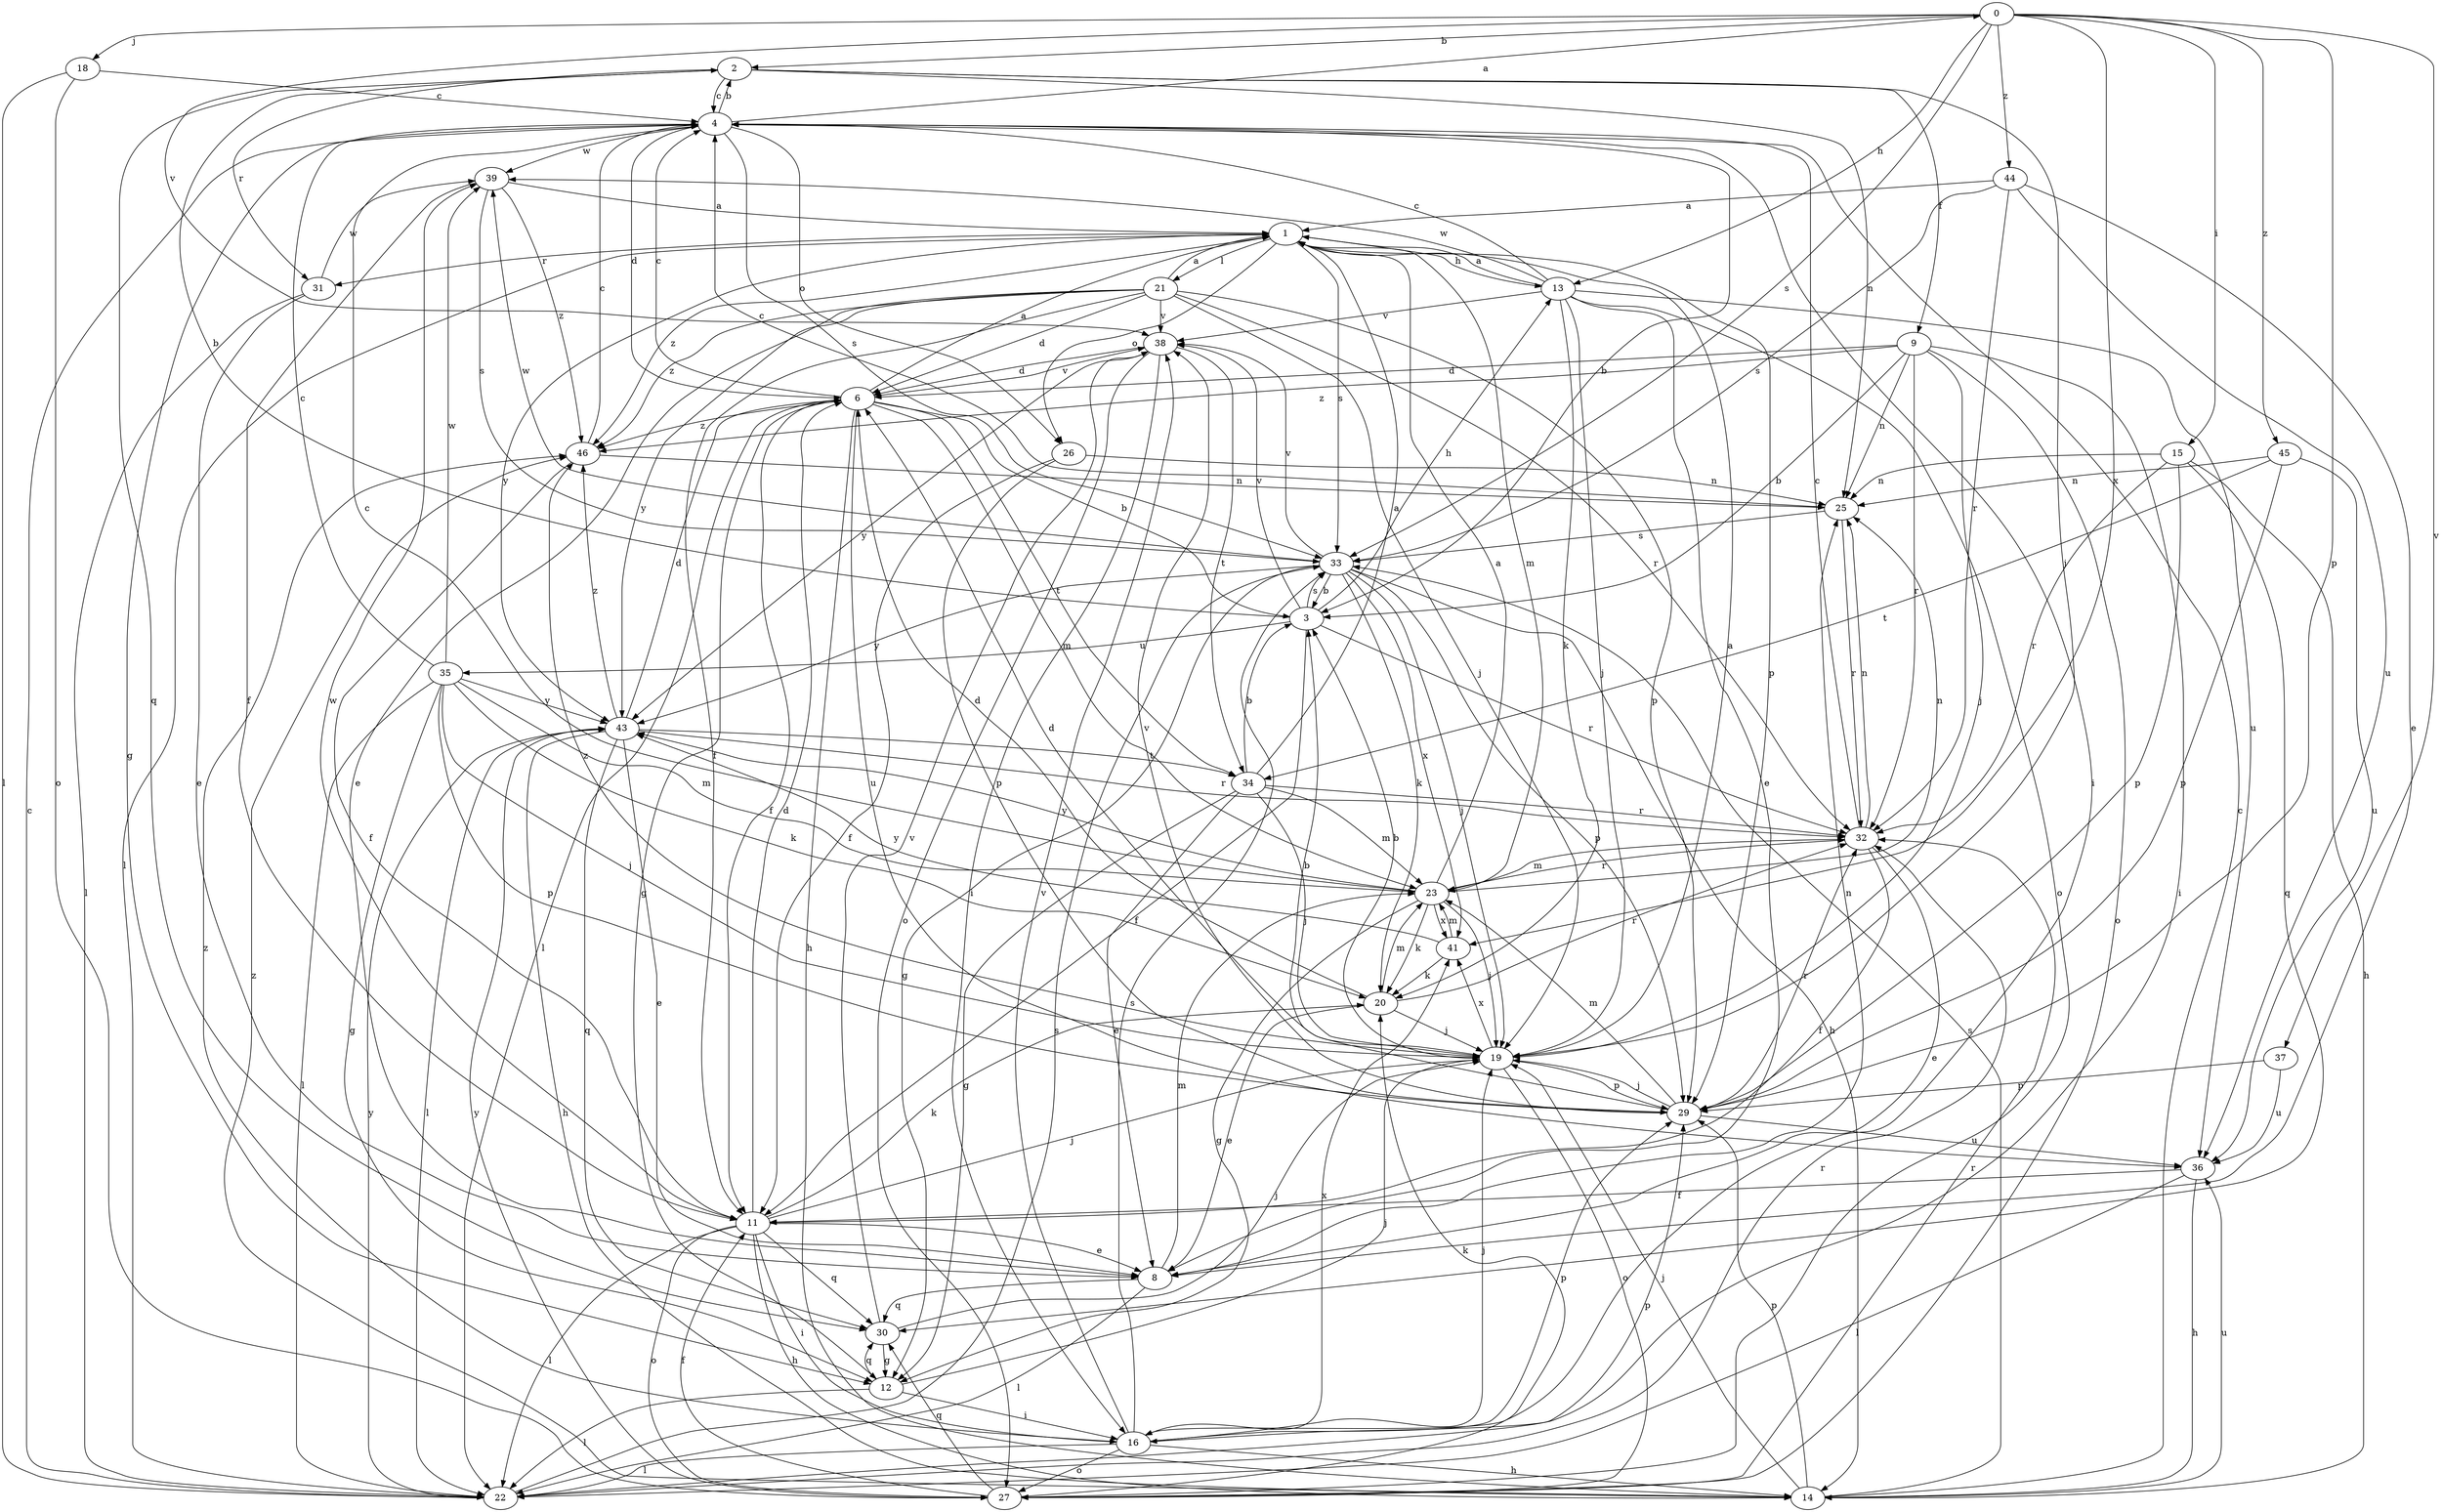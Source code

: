 strict digraph  {
0;
1;
2;
3;
4;
6;
8;
9;
11;
12;
13;
14;
15;
16;
18;
19;
20;
21;
22;
23;
25;
26;
27;
29;
30;
31;
32;
33;
34;
35;
36;
37;
38;
39;
41;
43;
44;
45;
46;
0 -> 2  [label=b];
0 -> 13  [label=h];
0 -> 15  [label=i];
0 -> 18  [label=j];
0 -> 29  [label=p];
0 -> 33  [label=s];
0 -> 37  [label=v];
0 -> 38  [label=v];
0 -> 41  [label=x];
0 -> 44  [label=z];
0 -> 45  [label=z];
1 -> 13  [label=h];
1 -> 21  [label=l];
1 -> 22  [label=l];
1 -> 23  [label=m];
1 -> 26  [label=o];
1 -> 29  [label=p];
1 -> 31  [label=r];
1 -> 33  [label=s];
1 -> 43  [label=y];
1 -> 46  [label=z];
2 -> 4  [label=c];
2 -> 9  [label=f];
2 -> 19  [label=j];
2 -> 25  [label=n];
2 -> 30  [label=q];
2 -> 31  [label=r];
3 -> 2  [label=b];
3 -> 11  [label=f];
3 -> 13  [label=h];
3 -> 32  [label=r];
3 -> 33  [label=s];
3 -> 35  [label=u];
3 -> 38  [label=v];
4 -> 0  [label=a];
4 -> 2  [label=b];
4 -> 3  [label=b];
4 -> 6  [label=d];
4 -> 12  [label=g];
4 -> 16  [label=i];
4 -> 26  [label=o];
4 -> 33  [label=s];
4 -> 39  [label=w];
6 -> 1  [label=a];
6 -> 3  [label=b];
6 -> 4  [label=c];
6 -> 11  [label=f];
6 -> 12  [label=g];
6 -> 14  [label=h];
6 -> 22  [label=l];
6 -> 23  [label=m];
6 -> 34  [label=t];
6 -> 36  [label=u];
6 -> 38  [label=v];
6 -> 46  [label=z];
8 -> 22  [label=l];
8 -> 23  [label=m];
8 -> 25  [label=n];
8 -> 30  [label=q];
9 -> 3  [label=b];
9 -> 6  [label=d];
9 -> 16  [label=i];
9 -> 19  [label=j];
9 -> 25  [label=n];
9 -> 27  [label=o];
9 -> 32  [label=r];
9 -> 46  [label=z];
11 -> 6  [label=d];
11 -> 8  [label=e];
11 -> 14  [label=h];
11 -> 16  [label=i];
11 -> 19  [label=j];
11 -> 20  [label=k];
11 -> 22  [label=l];
11 -> 27  [label=o];
11 -> 30  [label=q];
11 -> 39  [label=w];
12 -> 16  [label=i];
12 -> 19  [label=j];
12 -> 22  [label=l];
12 -> 30  [label=q];
13 -> 1  [label=a];
13 -> 4  [label=c];
13 -> 8  [label=e];
13 -> 19  [label=j];
13 -> 20  [label=k];
13 -> 27  [label=o];
13 -> 36  [label=u];
13 -> 38  [label=v];
13 -> 39  [label=w];
14 -> 4  [label=c];
14 -> 19  [label=j];
14 -> 29  [label=p];
14 -> 33  [label=s];
14 -> 36  [label=u];
14 -> 46  [label=z];
15 -> 14  [label=h];
15 -> 25  [label=n];
15 -> 29  [label=p];
15 -> 30  [label=q];
15 -> 32  [label=r];
16 -> 14  [label=h];
16 -> 19  [label=j];
16 -> 22  [label=l];
16 -> 27  [label=o];
16 -> 29  [label=p];
16 -> 33  [label=s];
16 -> 38  [label=v];
16 -> 41  [label=x];
16 -> 46  [label=z];
18 -> 4  [label=c];
18 -> 22  [label=l];
18 -> 27  [label=o];
19 -> 1  [label=a];
19 -> 3  [label=b];
19 -> 6  [label=d];
19 -> 27  [label=o];
19 -> 29  [label=p];
19 -> 41  [label=x];
19 -> 46  [label=z];
20 -> 6  [label=d];
20 -> 8  [label=e];
20 -> 19  [label=j];
20 -> 23  [label=m];
20 -> 32  [label=r];
21 -> 1  [label=a];
21 -> 6  [label=d];
21 -> 8  [label=e];
21 -> 11  [label=f];
21 -> 19  [label=j];
21 -> 29  [label=p];
21 -> 32  [label=r];
21 -> 38  [label=v];
21 -> 43  [label=y];
21 -> 46  [label=z];
22 -> 4  [label=c];
22 -> 29  [label=p];
22 -> 32  [label=r];
22 -> 33  [label=s];
22 -> 43  [label=y];
23 -> 1  [label=a];
23 -> 4  [label=c];
23 -> 12  [label=g];
23 -> 19  [label=j];
23 -> 20  [label=k];
23 -> 25  [label=n];
23 -> 32  [label=r];
23 -> 41  [label=x];
23 -> 43  [label=y];
25 -> 4  [label=c];
25 -> 32  [label=r];
25 -> 33  [label=s];
26 -> 11  [label=f];
26 -> 25  [label=n];
26 -> 29  [label=p];
27 -> 11  [label=f];
27 -> 20  [label=k];
27 -> 30  [label=q];
27 -> 32  [label=r];
27 -> 43  [label=y];
29 -> 3  [label=b];
29 -> 19  [label=j];
29 -> 23  [label=m];
29 -> 32  [label=r];
29 -> 36  [label=u];
29 -> 38  [label=v];
30 -> 12  [label=g];
30 -> 19  [label=j];
30 -> 38  [label=v];
31 -> 8  [label=e];
31 -> 22  [label=l];
31 -> 39  [label=w];
32 -> 4  [label=c];
32 -> 8  [label=e];
32 -> 11  [label=f];
32 -> 23  [label=m];
32 -> 25  [label=n];
33 -> 3  [label=b];
33 -> 12  [label=g];
33 -> 14  [label=h];
33 -> 19  [label=j];
33 -> 20  [label=k];
33 -> 29  [label=p];
33 -> 38  [label=v];
33 -> 39  [label=w];
33 -> 41  [label=x];
33 -> 43  [label=y];
34 -> 1  [label=a];
34 -> 3  [label=b];
34 -> 8  [label=e];
34 -> 12  [label=g];
34 -> 19  [label=j];
34 -> 23  [label=m];
34 -> 32  [label=r];
35 -> 4  [label=c];
35 -> 12  [label=g];
35 -> 19  [label=j];
35 -> 20  [label=k];
35 -> 22  [label=l];
35 -> 23  [label=m];
35 -> 29  [label=p];
35 -> 39  [label=w];
35 -> 43  [label=y];
36 -> 11  [label=f];
36 -> 14  [label=h];
36 -> 22  [label=l];
37 -> 29  [label=p];
37 -> 36  [label=u];
38 -> 6  [label=d];
38 -> 16  [label=i];
38 -> 27  [label=o];
38 -> 34  [label=t];
38 -> 43  [label=y];
39 -> 1  [label=a];
39 -> 11  [label=f];
39 -> 33  [label=s];
39 -> 46  [label=z];
41 -> 20  [label=k];
41 -> 23  [label=m];
41 -> 43  [label=y];
43 -> 6  [label=d];
43 -> 8  [label=e];
43 -> 14  [label=h];
43 -> 22  [label=l];
43 -> 30  [label=q];
43 -> 32  [label=r];
43 -> 34  [label=t];
43 -> 46  [label=z];
44 -> 1  [label=a];
44 -> 8  [label=e];
44 -> 32  [label=r];
44 -> 33  [label=s];
44 -> 36  [label=u];
45 -> 25  [label=n];
45 -> 29  [label=p];
45 -> 34  [label=t];
45 -> 36  [label=u];
46 -> 4  [label=c];
46 -> 11  [label=f];
46 -> 25  [label=n];
}
